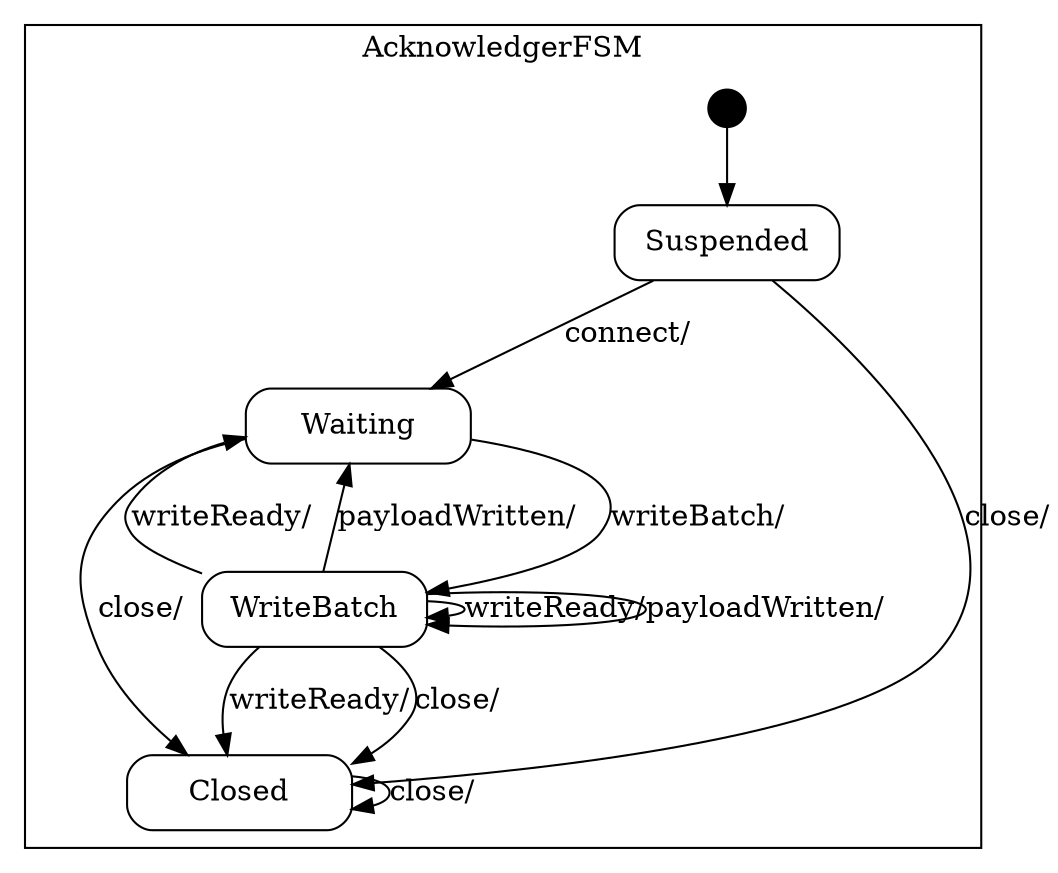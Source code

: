 digraph Acknowledger {

    node
        [shape=Mrecord width=1.5];

    subgraph cluster_AcknowledgerFSM {

        label="AcknowledgerFSM";

        //
        // States (Nodes)
        //

        "AcknowledgerFSM::Suspended"
            [label="{Suspended}"];

        "AcknowledgerFSM::Waiting"
            [label="{Waiting}"];

        "AcknowledgerFSM::WriteBatch"
            [label="{WriteBatch}"];

        "AcknowledgerFSM::Closed"
            [label="{Closed}"];

        "%start"
            [label="" shape=circle style=filled fillcolor=black width=0.25];

        //
        // Transitions (Edges)
        //

        "AcknowledgerFSM::Suspended" -> "AcknowledgerFSM::Waiting"
            [label="connect/\l"];

        "AcknowledgerFSM::Suspended" -> "AcknowledgerFSM::Closed"
            [label="close/\l"];

        "AcknowledgerFSM::Waiting" -> "AcknowledgerFSM::WriteBatch"
            [label="writeBatch/\l"];

        "AcknowledgerFSM::Waiting" -> "AcknowledgerFSM::Closed"
            [label="close/\l"];

        "AcknowledgerFSM::WriteBatch" -> "AcknowledgerFSM::Closed"
            [label="writeReady/\l"];

        "AcknowledgerFSM::WriteBatch" -> "AcknowledgerFSM::WriteBatch"
            [label="writeReady/\l"];

        "AcknowledgerFSM::WriteBatch" -> "AcknowledgerFSM::Waiting"
            [label="writeReady/\l"];

        "AcknowledgerFSM::WriteBatch" -> "AcknowledgerFSM::WriteBatch"
            [label="payloadWritten/\l"];

        "AcknowledgerFSM::WriteBatch" -> "AcknowledgerFSM::Waiting"
            [label="payloadWritten/\l"];

        "AcknowledgerFSM::WriteBatch" -> "AcknowledgerFSM::Closed"
            [label="close/\l"];

        "AcknowledgerFSM::Closed" -> "AcknowledgerFSM::Closed"
            [label="close/\l"];

        "%start" -> "AcknowledgerFSM::Suspended"
    }

}
